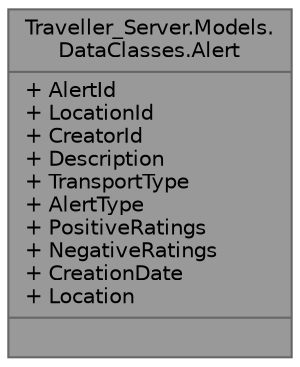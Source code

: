 digraph "Traveller_Server.Models.DataClasses.Alert"
{
 // LATEX_PDF_SIZE
  bgcolor="transparent";
  edge [fontname=Helvetica,fontsize=10,labelfontname=Helvetica,labelfontsize=10];
  node [fontname=Helvetica,fontsize=10,shape=box,height=0.2,width=0.4];
  Node1 [shape=record,label="{Traveller_Server.Models.\lDataClasses.Alert\n|+ AlertId\l+ LocationId\l+ CreatorId\l+ Description\l+ TransportType\l+ AlertType\l+ PositiveRatings\l+ NegativeRatings\l+ CreationDate\l+ Location\l|}",height=0.2,width=0.4,color="gray40", fillcolor="grey60", style="filled", fontcolor="black",tooltip="Alert data class. Represents a social alert to warn others users of certain conditions,..."];
}
